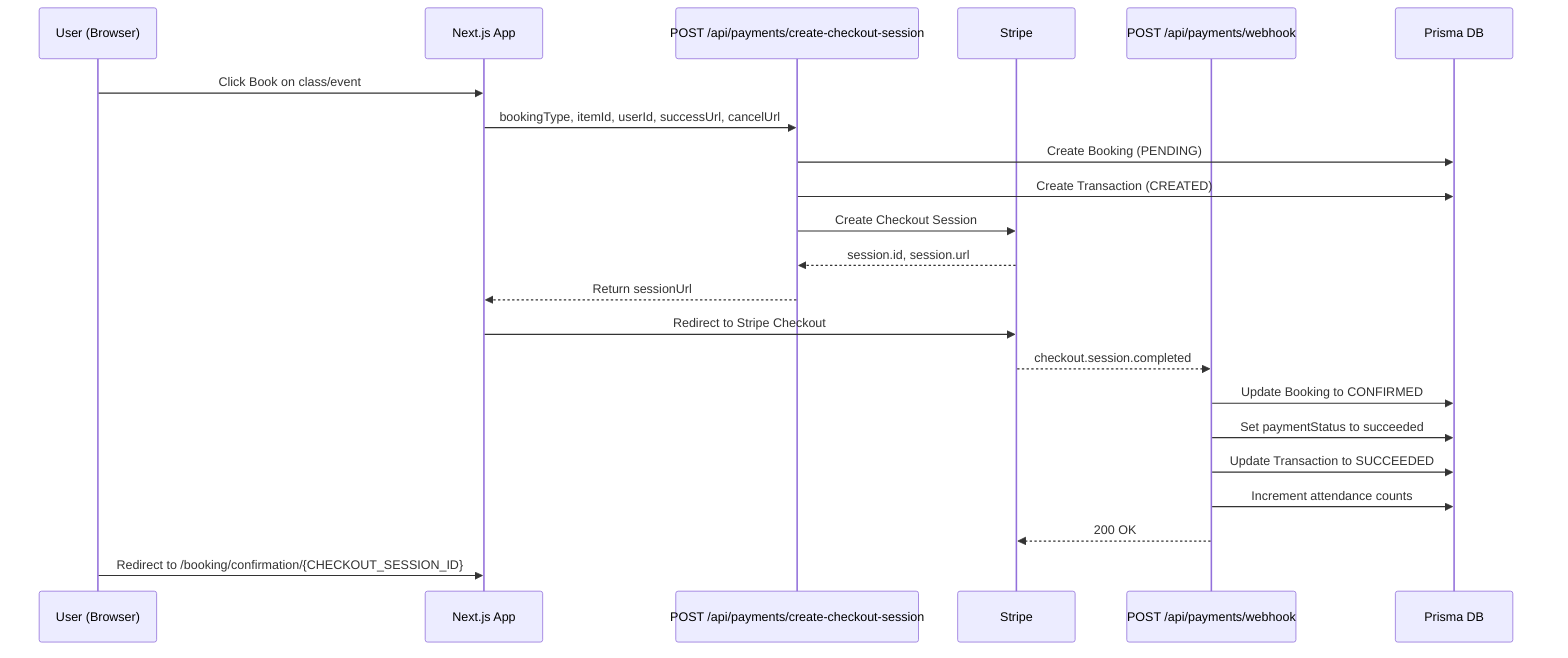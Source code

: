 sequenceDiagram
  participant U as User (Browser)
  participant FE as Next.js App
  participant API as POST /api/payments/create-checkout-session
  participant S as Stripe
  participant WH as POST /api/payments/webhook
  participant DB as Prisma DB
  U->>FE: Click Book on class/event
  FE->>API: bookingType, itemId, userId, successUrl, cancelUrl
  API->>DB: Create Booking (PENDING)
  API->>DB: Create Transaction (CREATED)
  API->>S: Create Checkout Session
  S-->>API: session.id, session.url
  API-->>FE: Return sessionUrl
  FE->>S: Redirect to Stripe Checkout
  S-->>WH: checkout.session.completed
  WH->>DB: Update Booking to CONFIRMED
  WH->>DB: Set paymentStatus to succeeded
  WH->>DB: Update Transaction to SUCCEEDED
  WH->>DB: Increment attendance counts
  WH-->>S: 200 OK
  U->>FE: Redirect to /booking/confirmation/{CHECKOUT_SESSION_ID}